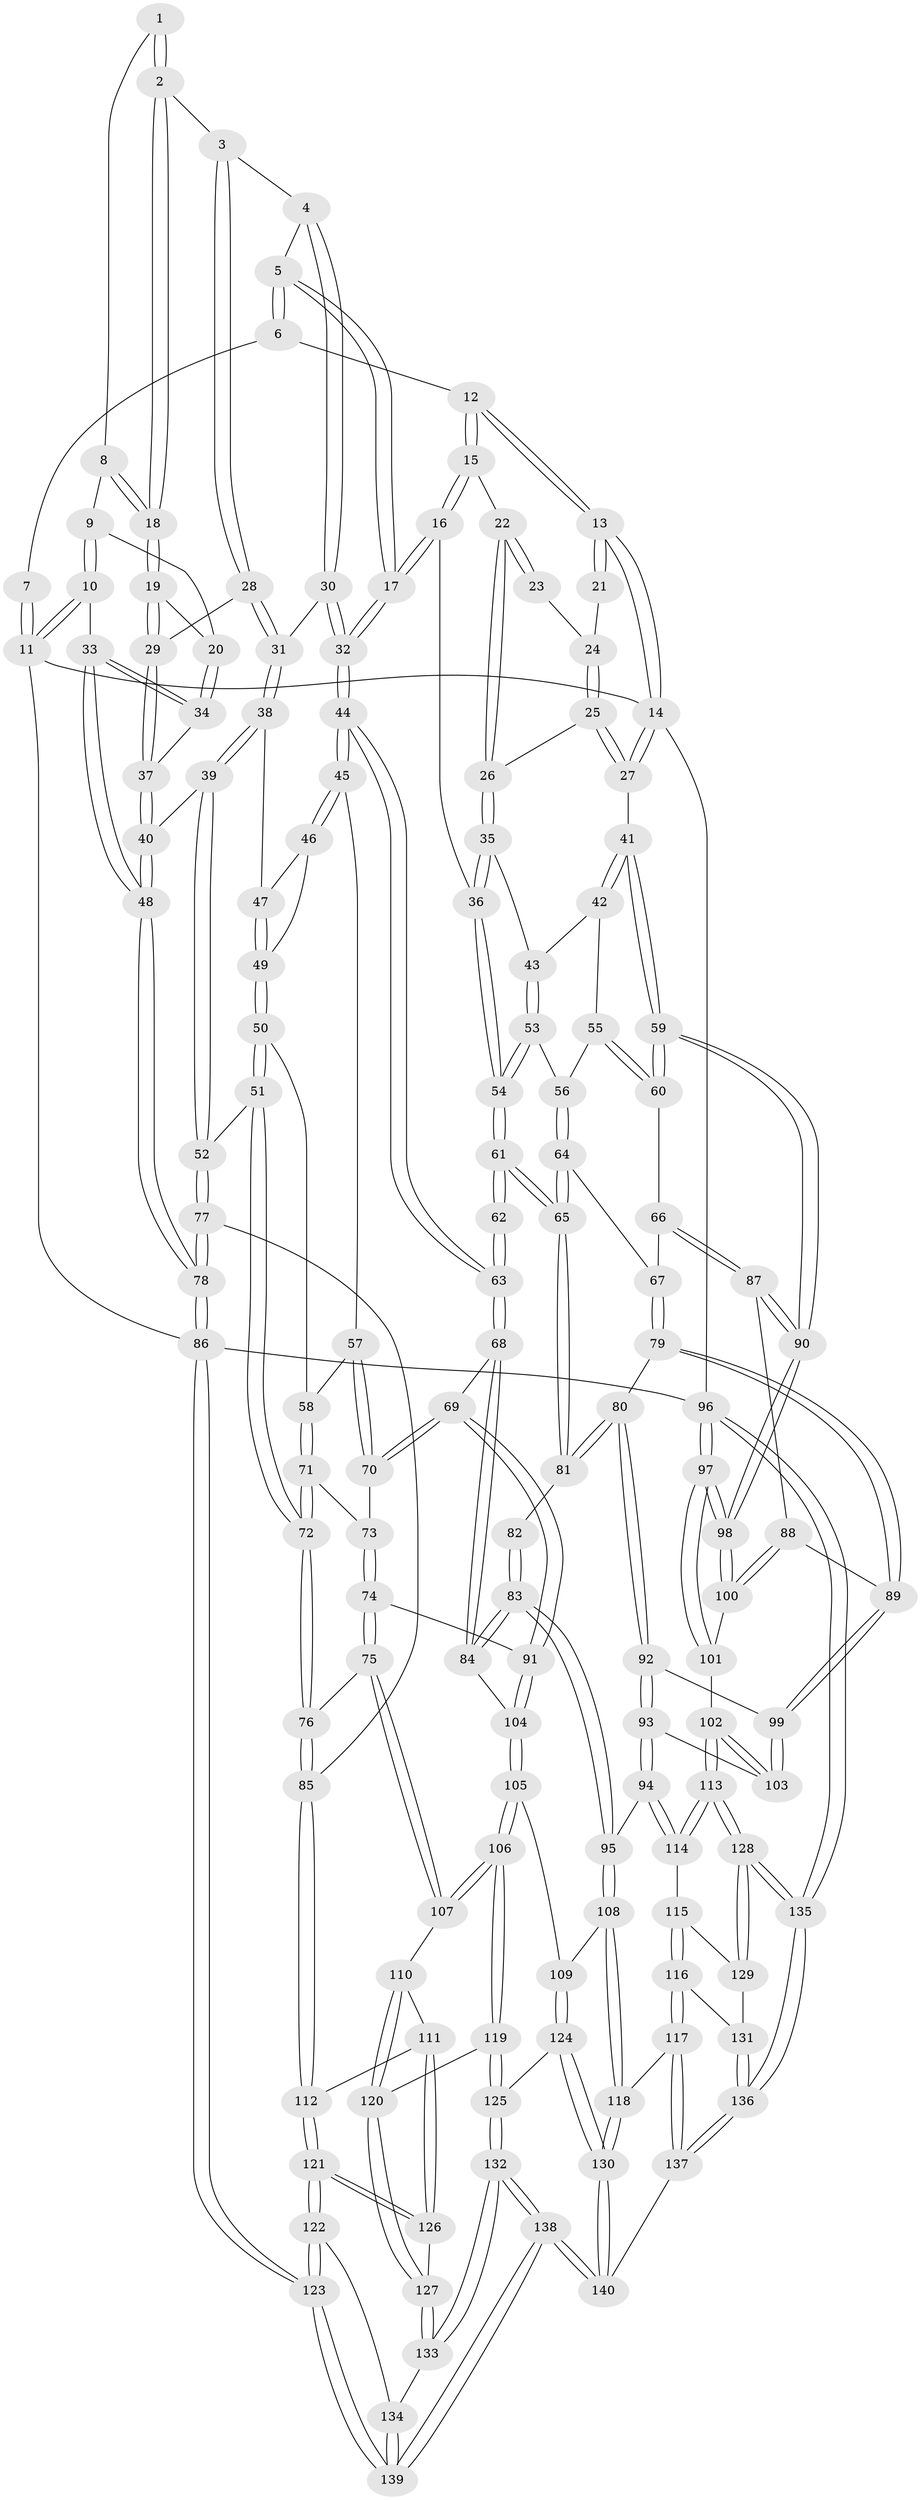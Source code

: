 // Generated by graph-tools (version 1.1) at 2025/17/03/09/25 04:17:09]
// undirected, 140 vertices, 347 edges
graph export_dot {
graph [start="1"]
  node [color=gray90,style=filled];
  1 [pos="+0.09097618654647295+0"];
  2 [pos="+0.1902048889414502+0.09212066597818719"];
  3 [pos="+0.2614785032137223+0.08738775251768749"];
  4 [pos="+0.3266937641924148+0.07232607406176335"];
  5 [pos="+0.36268212627163837+0.04263274933864011"];
  6 [pos="+0.4064232911435736+0"];
  7 [pos="+0+0"];
  8 [pos="+0.05537060397107944+0.09600761447234003"];
  9 [pos="+0.04498594360836403+0.09988770093567216"];
  10 [pos="+0+0.10978889655324876"];
  11 [pos="+0+0"];
  12 [pos="+0.7081252354617052+0"];
  13 [pos="+1+0"];
  14 [pos="+1+0"];
  15 [pos="+0.7091929048915919+0.12462930714563679"];
  16 [pos="+0.5854461532915636+0.30877885230206725"];
  17 [pos="+0.5851425981954147+0.3088817841366891"];
  18 [pos="+0.13086497442149267+0.14832702314977247"];
  19 [pos="+0.1124966802998947+0.21110086347739299"];
  20 [pos="+0.04292444680708496+0.2177503547185274"];
  21 [pos="+0.9814802808147381+0.020964170203760898"];
  22 [pos="+0.7368779034339764+0.13410280660329094"];
  23 [pos="+0.8573814524798978+0.12625082740166566"];
  24 [pos="+0.9038124660300431+0.1485794851734112"];
  25 [pos="+0.966592361288233+0.23129255333857715"];
  26 [pos="+0.902563019652938+0.25773459030019036"];
  27 [pos="+1+0.20028735075417695"];
  28 [pos="+0.18163188306024364+0.2504619964303126"];
  29 [pos="+0.14109181169867369+0.2437842629913551"];
  30 [pos="+0.28498583003131955+0.27616271079154364"];
  31 [pos="+0.26656051594537233+0.28989174790676114"];
  32 [pos="+0.5644278538489984+0.33209969573637316"];
  33 [pos="+0+0.2603590081325264"];
  34 [pos="+0+0.23747210664843174"];
  35 [pos="+0.8439879265301394+0.3658699305653601"];
  36 [pos="+0.6261379806853634+0.3282733806419304"];
  37 [pos="+0.10873345920750853+0.34764719287649815"];
  38 [pos="+0.2585696858325461+0.3300079354531036"];
  39 [pos="+0.14183630592371496+0.45216817153177646"];
  40 [pos="+0.11079877204923268+0.41508113355010035"];
  41 [pos="+1+0.3619013337164908"];
  42 [pos="+0.9918686681321158+0.3895663927856963"];
  43 [pos="+0.8499150289123314+0.37436207003736666"];
  44 [pos="+0.5444566900319895+0.37497720106793725"];
  45 [pos="+0.4425742630670548+0.4197200555052059"];
  46 [pos="+0.3496883043816831+0.4142795470109113"];
  47 [pos="+0.27191884789690773+0.3447387404886292"];
  48 [pos="+0+0.30204332686880614"];
  49 [pos="+0.2869818230735121+0.464179443755133"];
  50 [pos="+0.26767686010970365+0.4849933647822407"];
  51 [pos="+0.1663941798873854+0.48592612801148105"];
  52 [pos="+0.14447093971546449+0.46897632442731335"];
  53 [pos="+0.8515578231110282+0.3872985190210763"];
  54 [pos="+0.7517861666771731+0.5084931353621707"];
  55 [pos="+0.9160610095108923+0.48435366739602664"];
  56 [pos="+0.8746825419205696+0.47203573112056574"];
  57 [pos="+0.38963937880751187+0.49277352823775283"];
  58 [pos="+0.296346939245012+0.5070524886995217"];
  59 [pos="+1+0.37538724708948507"];
  60 [pos="+0.9522579084551072+0.5067590177886762"];
  61 [pos="+0.7607356202852357+0.5306678768693395"];
  62 [pos="+0.6842056948389741+0.5479194996979717"];
  63 [pos="+0.559998354722496+0.556352693913945"];
  64 [pos="+0.8482466182699427+0.5133445152410869"];
  65 [pos="+0.7655686933693256+0.5351569954058697"];
  66 [pos="+0.9530509489722304+0.5680080995857542"];
  67 [pos="+0.8613376906139449+0.5432560786019739"];
  68 [pos="+0.5536648460504806+0.5979293829064412"];
  69 [pos="+0.3842042109438264+0.593393768810905"];
  70 [pos="+0.37808342776202947+0.5737395387381018"];
  71 [pos="+0.30402967757081956+0.5267491083087353"];
  72 [pos="+0.23293291977062494+0.6714246201588251"];
  73 [pos="+0.3163475966665829+0.5401165126770402"];
  74 [pos="+0.2880654834574222+0.6733382821123487"];
  75 [pos="+0.23916713289770772+0.687791889372313"];
  76 [pos="+0.23613451024953447+0.6852187783744842"];
  77 [pos="+0+0.6524548738829378"];
  78 [pos="+0+0.6518179751368793"];
  79 [pos="+0.8649687582186086+0.6065335484265252"];
  80 [pos="+0.7757315549307151+0.6158104373085536"];
  81 [pos="+0.7658051304652238+0.5702927505793367"];
  82 [pos="+0.7052813370215335+0.587546760085592"];
  83 [pos="+0.5936975299677469+0.6781037959680141"];
  84 [pos="+0.5656867464316142+0.6441117536427514"];
  85 [pos="+0+0.6906389417226445"];
  86 [pos="+0+1"];
  87 [pos="+0.9727788120699645+0.6301464479904954"];
  88 [pos="+0.9319490407314428+0.6485695502539849"];
  89 [pos="+0.9168951358798368+0.6495284234100339"];
  90 [pos="+1+0.6724748923501425"];
  91 [pos="+0.3269114621195662+0.665637150843943"];
  92 [pos="+0.7602135395960552+0.6565453618973627"];
  93 [pos="+0.6509542050369972+0.7125275551389723"];
  94 [pos="+0.6466669559221535+0.7141253956172581"];
  95 [pos="+0.6089740709945695+0.7004656367165708"];
  96 [pos="+1+1"];
  97 [pos="+1+1"];
  98 [pos="+1+0.716966137453059"];
  99 [pos="+0.8436097900114786+0.7132759135819431"];
  100 [pos="+0.9439855675377588+0.7882163012133528"];
  101 [pos="+0.8877392118765048+0.8348010712682452"];
  102 [pos="+0.8586762922863431+0.8390942415741452"];
  103 [pos="+0.8431717744899455+0.7620916459068623"];
  104 [pos="+0.4178856188152139+0.7211263758047377"];
  105 [pos="+0.4165402766448694+0.7828256679035922"];
  106 [pos="+0.3456872196487985+0.8210608008993678"];
  107 [pos="+0.23999836237070304+0.7034673926332566"];
  108 [pos="+0.5337716675501653+0.828965959925193"];
  109 [pos="+0.4625978079654112+0.81996291018246"];
  110 [pos="+0.2147847545966808+0.7701385881222791"];
  111 [pos="+0.16366277561853682+0.8231043349030264"];
  112 [pos="+0.05944137393704732+0.7965375543631975"];
  113 [pos="+0.8227564177667954+0.8745777585163743"];
  114 [pos="+0.6917939710953064+0.7928869836754208"];
  115 [pos="+0.6630345269199072+0.853246581868242"];
  116 [pos="+0.584738524757268+0.8988376376377419"];
  117 [pos="+0.5710261028495667+0.8990888319388302"];
  118 [pos="+0.5424176923784578+0.8645097947874992"];
  119 [pos="+0.33660049272732856+0.8725799920236916"];
  120 [pos="+0.25682318637423707+0.854203136953275"];
  121 [pos="+0.04568820068793373+0.9904310363140715"];
  122 [pos="+0.031298286327006264+1"];
  123 [pos="+0+1"];
  124 [pos="+0.39613897765129163+0.924415938538893"];
  125 [pos="+0.3445166644903063+0.8985172225713393"];
  126 [pos="+0.16348033340699936+0.8682980591433828"];
  127 [pos="+0.2198831877027728+0.901863866055728"];
  128 [pos="+0.8117631098829867+0.9284998029204515"];
  129 [pos="+0.6802292818512164+0.9063860127290814"];
  130 [pos="+0.4238490744873317+0.959653857255688"];
  131 [pos="+0.6513653693445991+0.9289076048507194"];
  132 [pos="+0.2863835241269843+0.9483214616352841"];
  133 [pos="+0.225819288898677+0.9171409937190184"];
  134 [pos="+0.21305922832413868+0.9321904714363995"];
  135 [pos="+0.8263200601196303+1"];
  136 [pos="+0.7364033685847812+1"];
  137 [pos="+0.5330761921507126+1"];
  138 [pos="+0.24275085975057922+1"];
  139 [pos="+0.21328473048300695+1"];
  140 [pos="+0.4886567491607468+1"];
  1 -- 2;
  1 -- 2;
  1 -- 8;
  2 -- 3;
  2 -- 18;
  2 -- 18;
  3 -- 4;
  3 -- 28;
  3 -- 28;
  4 -- 5;
  4 -- 30;
  4 -- 30;
  5 -- 6;
  5 -- 6;
  5 -- 17;
  5 -- 17;
  6 -- 7;
  6 -- 12;
  7 -- 11;
  7 -- 11;
  8 -- 9;
  8 -- 18;
  8 -- 18;
  9 -- 10;
  9 -- 10;
  9 -- 20;
  10 -- 11;
  10 -- 11;
  10 -- 33;
  11 -- 14;
  11 -- 86;
  12 -- 13;
  12 -- 13;
  12 -- 15;
  12 -- 15;
  13 -- 14;
  13 -- 14;
  13 -- 21;
  13 -- 21;
  14 -- 27;
  14 -- 27;
  14 -- 96;
  15 -- 16;
  15 -- 16;
  15 -- 22;
  16 -- 17;
  16 -- 17;
  16 -- 36;
  17 -- 32;
  17 -- 32;
  18 -- 19;
  18 -- 19;
  19 -- 20;
  19 -- 29;
  19 -- 29;
  20 -- 34;
  20 -- 34;
  21 -- 24;
  22 -- 23;
  22 -- 23;
  22 -- 26;
  22 -- 26;
  23 -- 24;
  24 -- 25;
  24 -- 25;
  25 -- 26;
  25 -- 27;
  25 -- 27;
  26 -- 35;
  26 -- 35;
  27 -- 41;
  28 -- 29;
  28 -- 31;
  28 -- 31;
  29 -- 37;
  29 -- 37;
  30 -- 31;
  30 -- 32;
  30 -- 32;
  31 -- 38;
  31 -- 38;
  32 -- 44;
  32 -- 44;
  33 -- 34;
  33 -- 34;
  33 -- 48;
  33 -- 48;
  34 -- 37;
  35 -- 36;
  35 -- 36;
  35 -- 43;
  36 -- 54;
  36 -- 54;
  37 -- 40;
  37 -- 40;
  38 -- 39;
  38 -- 39;
  38 -- 47;
  39 -- 40;
  39 -- 52;
  39 -- 52;
  40 -- 48;
  40 -- 48;
  41 -- 42;
  41 -- 42;
  41 -- 59;
  41 -- 59;
  42 -- 43;
  42 -- 55;
  43 -- 53;
  43 -- 53;
  44 -- 45;
  44 -- 45;
  44 -- 63;
  44 -- 63;
  45 -- 46;
  45 -- 46;
  45 -- 57;
  46 -- 47;
  46 -- 49;
  47 -- 49;
  47 -- 49;
  48 -- 78;
  48 -- 78;
  49 -- 50;
  49 -- 50;
  50 -- 51;
  50 -- 51;
  50 -- 58;
  51 -- 52;
  51 -- 72;
  51 -- 72;
  52 -- 77;
  52 -- 77;
  53 -- 54;
  53 -- 54;
  53 -- 56;
  54 -- 61;
  54 -- 61;
  55 -- 56;
  55 -- 60;
  55 -- 60;
  56 -- 64;
  56 -- 64;
  57 -- 58;
  57 -- 70;
  57 -- 70;
  58 -- 71;
  58 -- 71;
  59 -- 60;
  59 -- 60;
  59 -- 90;
  59 -- 90;
  60 -- 66;
  61 -- 62;
  61 -- 62;
  61 -- 65;
  61 -- 65;
  62 -- 63;
  62 -- 63;
  63 -- 68;
  63 -- 68;
  64 -- 65;
  64 -- 65;
  64 -- 67;
  65 -- 81;
  65 -- 81;
  66 -- 67;
  66 -- 87;
  66 -- 87;
  67 -- 79;
  67 -- 79;
  68 -- 69;
  68 -- 84;
  68 -- 84;
  69 -- 70;
  69 -- 70;
  69 -- 91;
  69 -- 91;
  70 -- 73;
  71 -- 72;
  71 -- 72;
  71 -- 73;
  72 -- 76;
  72 -- 76;
  73 -- 74;
  73 -- 74;
  74 -- 75;
  74 -- 75;
  74 -- 91;
  75 -- 76;
  75 -- 107;
  75 -- 107;
  76 -- 85;
  76 -- 85;
  77 -- 78;
  77 -- 78;
  77 -- 85;
  78 -- 86;
  78 -- 86;
  79 -- 80;
  79 -- 89;
  79 -- 89;
  80 -- 81;
  80 -- 81;
  80 -- 92;
  80 -- 92;
  81 -- 82;
  82 -- 83;
  82 -- 83;
  83 -- 84;
  83 -- 84;
  83 -- 95;
  83 -- 95;
  84 -- 104;
  85 -- 112;
  85 -- 112;
  86 -- 123;
  86 -- 123;
  86 -- 96;
  87 -- 88;
  87 -- 90;
  87 -- 90;
  88 -- 89;
  88 -- 100;
  88 -- 100;
  89 -- 99;
  89 -- 99;
  90 -- 98;
  90 -- 98;
  91 -- 104;
  91 -- 104;
  92 -- 93;
  92 -- 93;
  92 -- 99;
  93 -- 94;
  93 -- 94;
  93 -- 103;
  94 -- 95;
  94 -- 114;
  94 -- 114;
  95 -- 108;
  95 -- 108;
  96 -- 97;
  96 -- 97;
  96 -- 135;
  96 -- 135;
  97 -- 98;
  97 -- 98;
  97 -- 101;
  97 -- 101;
  98 -- 100;
  98 -- 100;
  99 -- 103;
  99 -- 103;
  100 -- 101;
  101 -- 102;
  102 -- 103;
  102 -- 103;
  102 -- 113;
  102 -- 113;
  104 -- 105;
  104 -- 105;
  105 -- 106;
  105 -- 106;
  105 -- 109;
  106 -- 107;
  106 -- 107;
  106 -- 119;
  106 -- 119;
  107 -- 110;
  108 -- 109;
  108 -- 118;
  108 -- 118;
  109 -- 124;
  109 -- 124;
  110 -- 111;
  110 -- 120;
  110 -- 120;
  111 -- 112;
  111 -- 126;
  111 -- 126;
  112 -- 121;
  112 -- 121;
  113 -- 114;
  113 -- 114;
  113 -- 128;
  113 -- 128;
  114 -- 115;
  115 -- 116;
  115 -- 116;
  115 -- 129;
  116 -- 117;
  116 -- 117;
  116 -- 131;
  117 -- 118;
  117 -- 137;
  117 -- 137;
  118 -- 130;
  118 -- 130;
  119 -- 120;
  119 -- 125;
  119 -- 125;
  120 -- 127;
  120 -- 127;
  121 -- 122;
  121 -- 122;
  121 -- 126;
  121 -- 126;
  122 -- 123;
  122 -- 123;
  122 -- 134;
  123 -- 139;
  123 -- 139;
  124 -- 125;
  124 -- 130;
  124 -- 130;
  125 -- 132;
  125 -- 132;
  126 -- 127;
  127 -- 133;
  127 -- 133;
  128 -- 129;
  128 -- 129;
  128 -- 135;
  128 -- 135;
  129 -- 131;
  130 -- 140;
  130 -- 140;
  131 -- 136;
  131 -- 136;
  132 -- 133;
  132 -- 133;
  132 -- 138;
  132 -- 138;
  133 -- 134;
  134 -- 139;
  134 -- 139;
  135 -- 136;
  135 -- 136;
  136 -- 137;
  136 -- 137;
  137 -- 140;
  138 -- 139;
  138 -- 139;
  138 -- 140;
  138 -- 140;
}

